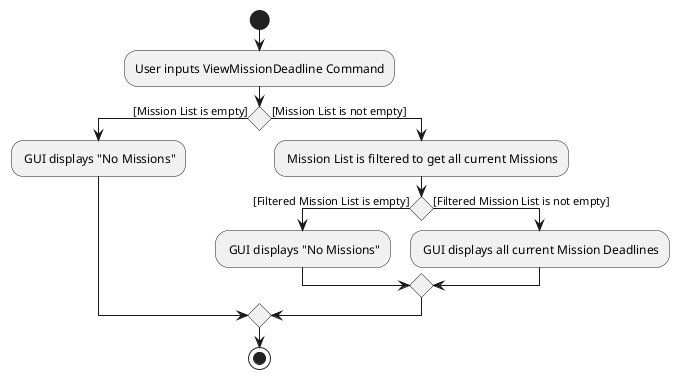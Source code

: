 @startuml
start
:User inputs ViewMissionDeadline Command;

if () then ([Mission List is empty])
    : GUI displays "No Missions";
else ([Mission List is not empty])
    : Mission List is filtered to get all current Missions;
    if () then ([Filtered Mission List is empty])
        : GUI displays "No Missions";
    else ([Filtered Mission List is not empty])
        : GUI displays all current Mission Deadlines;
    endif
endif
stop
@enduml
